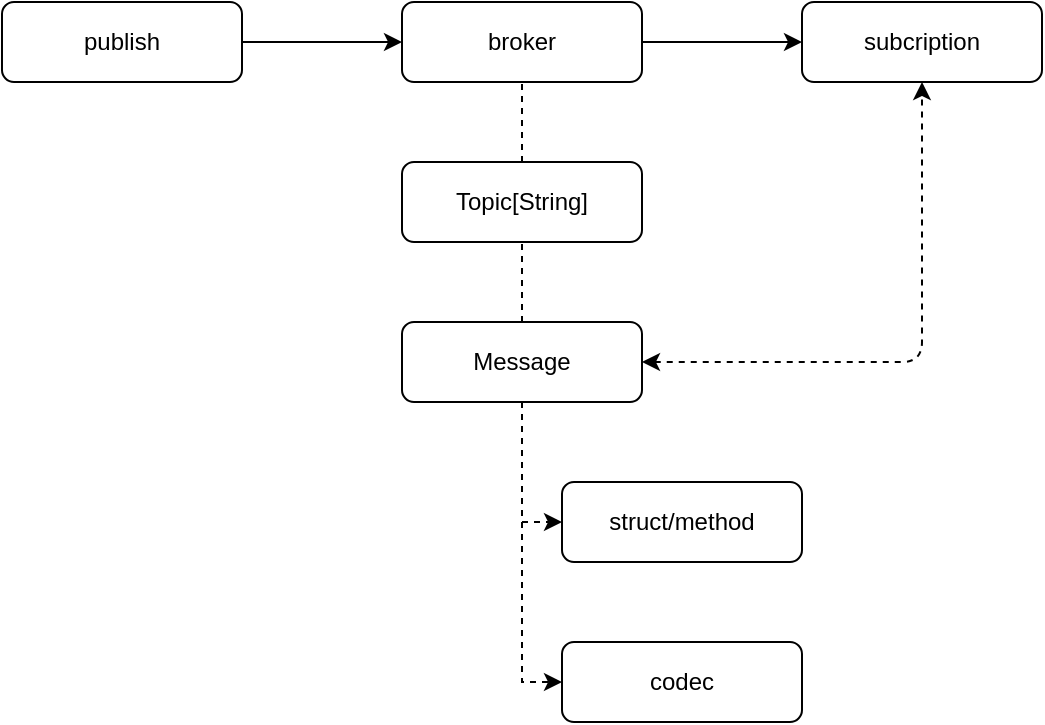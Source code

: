 <mxfile version="10.7.3" type="github"><diagram id="QN9GfjDGq4Hk8-_bRDOs" name="Page-1"><mxGraphModel dx="918" dy="558" grid="1" gridSize="10" guides="1" tooltips="1" connect="1" arrows="1" fold="1" page="1" pageScale="1" pageWidth="827" pageHeight="1169" math="0" shadow="0"><root><mxCell id="0"/><mxCell id="1" parent="0"/><mxCell id="ckbkxXq-J7n6si-AlXEE-1" value="publish" style="rounded=1;whiteSpace=wrap;html=1;" vertex="1" parent="1"><mxGeometry x="80" y="160" width="120" height="40" as="geometry"/></mxCell><mxCell id="ckbkxXq-J7n6si-AlXEE-8" style="edgeStyle=orthogonalEdgeStyle;rounded=0;orthogonalLoop=1;jettySize=auto;html=1;exitX=1;exitY=0.5;exitDx=0;exitDy=0;entryX=0;entryY=0.5;entryDx=0;entryDy=0;" edge="1" parent="1" source="ckbkxXq-J7n6si-AlXEE-2" target="ckbkxXq-J7n6si-AlXEE-3"><mxGeometry relative="1" as="geometry"/></mxCell><mxCell id="ckbkxXq-J7n6si-AlXEE-2" value="broker" style="rounded=1;whiteSpace=wrap;html=1;" vertex="1" parent="1"><mxGeometry x="280" y="160" width="120" height="40" as="geometry"/></mxCell><mxCell id="ckbkxXq-J7n6si-AlXEE-3" value="subcription" style="rounded=1;whiteSpace=wrap;html=1;" vertex="1" parent="1"><mxGeometry x="480" y="160" width="120" height="40" as="geometry"/></mxCell><mxCell id="ckbkxXq-J7n6si-AlXEE-4" value="struct/method" style="rounded=1;whiteSpace=wrap;html=1;" vertex="1" parent="1"><mxGeometry x="360" y="400" width="120" height="40" as="geometry"/></mxCell><mxCell id="ckbkxXq-J7n6si-AlXEE-5" value="Topic[String]" style="rounded=1;whiteSpace=wrap;html=1;" vertex="1" parent="1"><mxGeometry x="280" y="240" width="120" height="40" as="geometry"/></mxCell><mxCell id="ckbkxXq-J7n6si-AlXEE-16" value="" style="edgeStyle=orthogonalEdgeStyle;rounded=0;orthogonalLoop=1;jettySize=auto;html=1;dashed=1;entryX=0;entryY=0.5;entryDx=0;entryDy=0;" edge="1" parent="1" source="ckbkxXq-J7n6si-AlXEE-6" target="ckbkxXq-J7n6si-AlXEE-4"><mxGeometry relative="1" as="geometry"><mxPoint x="340" y="440" as="targetPoint"/><Array as="points"><mxPoint x="340" y="420"/></Array></mxGeometry></mxCell><mxCell id="ckbkxXq-J7n6si-AlXEE-17" style="edgeStyle=orthogonalEdgeStyle;rounded=0;orthogonalLoop=1;jettySize=auto;html=1;exitX=0.5;exitY=1;exitDx=0;exitDy=0;entryX=0;entryY=0.5;entryDx=0;entryDy=0;dashed=1;" edge="1" parent="1" source="ckbkxXq-J7n6si-AlXEE-6" target="ckbkxXq-J7n6si-AlXEE-12"><mxGeometry relative="1" as="geometry"/></mxCell><mxCell id="ckbkxXq-J7n6si-AlXEE-6" value="Message" style="rounded=1;whiteSpace=wrap;html=1;" vertex="1" parent="1"><mxGeometry x="280" y="320" width="120" height="40" as="geometry"/></mxCell><mxCell id="ckbkxXq-J7n6si-AlXEE-7" value="" style="endArrow=classic;html=1;entryX=0;entryY=0.5;entryDx=0;entryDy=0;exitX=1;exitY=0.5;exitDx=0;exitDy=0;" edge="1" parent="1" source="ckbkxXq-J7n6si-AlXEE-1" target="ckbkxXq-J7n6si-AlXEE-2"><mxGeometry width="50" height="50" relative="1" as="geometry"><mxPoint x="80" y="510" as="sourcePoint"/><mxPoint x="130" y="460" as="targetPoint"/></mxGeometry></mxCell><mxCell id="ckbkxXq-J7n6si-AlXEE-10" value="" style="endArrow=none;dashed=1;html=1;entryX=0.5;entryY=1;entryDx=0;entryDy=0;" edge="1" parent="1" source="ckbkxXq-J7n6si-AlXEE-5" target="ckbkxXq-J7n6si-AlXEE-2"><mxGeometry width="50" height="50" relative="1" as="geometry"><mxPoint x="80" y="510" as="sourcePoint"/><mxPoint x="130" y="460" as="targetPoint"/></mxGeometry></mxCell><mxCell id="ckbkxXq-J7n6si-AlXEE-11" value="" style="endArrow=none;dashed=1;html=1;entryX=0.5;entryY=1;entryDx=0;entryDy=0;exitX=0.5;exitY=0;exitDx=0;exitDy=0;" edge="1" parent="1" source="ckbkxXq-J7n6si-AlXEE-6" target="ckbkxXq-J7n6si-AlXEE-5"><mxGeometry width="50" height="50" relative="1" as="geometry"><mxPoint x="80" y="510" as="sourcePoint"/><mxPoint x="130" y="460" as="targetPoint"/></mxGeometry></mxCell><mxCell id="ckbkxXq-J7n6si-AlXEE-12" value="codec" style="rounded=1;whiteSpace=wrap;html=1;" vertex="1" parent="1"><mxGeometry x="360" y="480" width="120" height="40" as="geometry"/></mxCell><mxCell id="ckbkxXq-J7n6si-AlXEE-14" value="" style="endArrow=classic;startArrow=classic;html=1;dashed=1;entryX=0.5;entryY=1;entryDx=0;entryDy=0;exitX=1;exitY=0.5;exitDx=0;exitDy=0;" edge="1" parent="1" source="ckbkxXq-J7n6si-AlXEE-6" target="ckbkxXq-J7n6si-AlXEE-3"><mxGeometry width="50" height="50" relative="1" as="geometry"><mxPoint x="80" y="590" as="sourcePoint"/><mxPoint x="130" y="540" as="targetPoint"/><Array as="points"><mxPoint x="540" y="340"/></Array></mxGeometry></mxCell></root></mxGraphModel></diagram></mxfile>